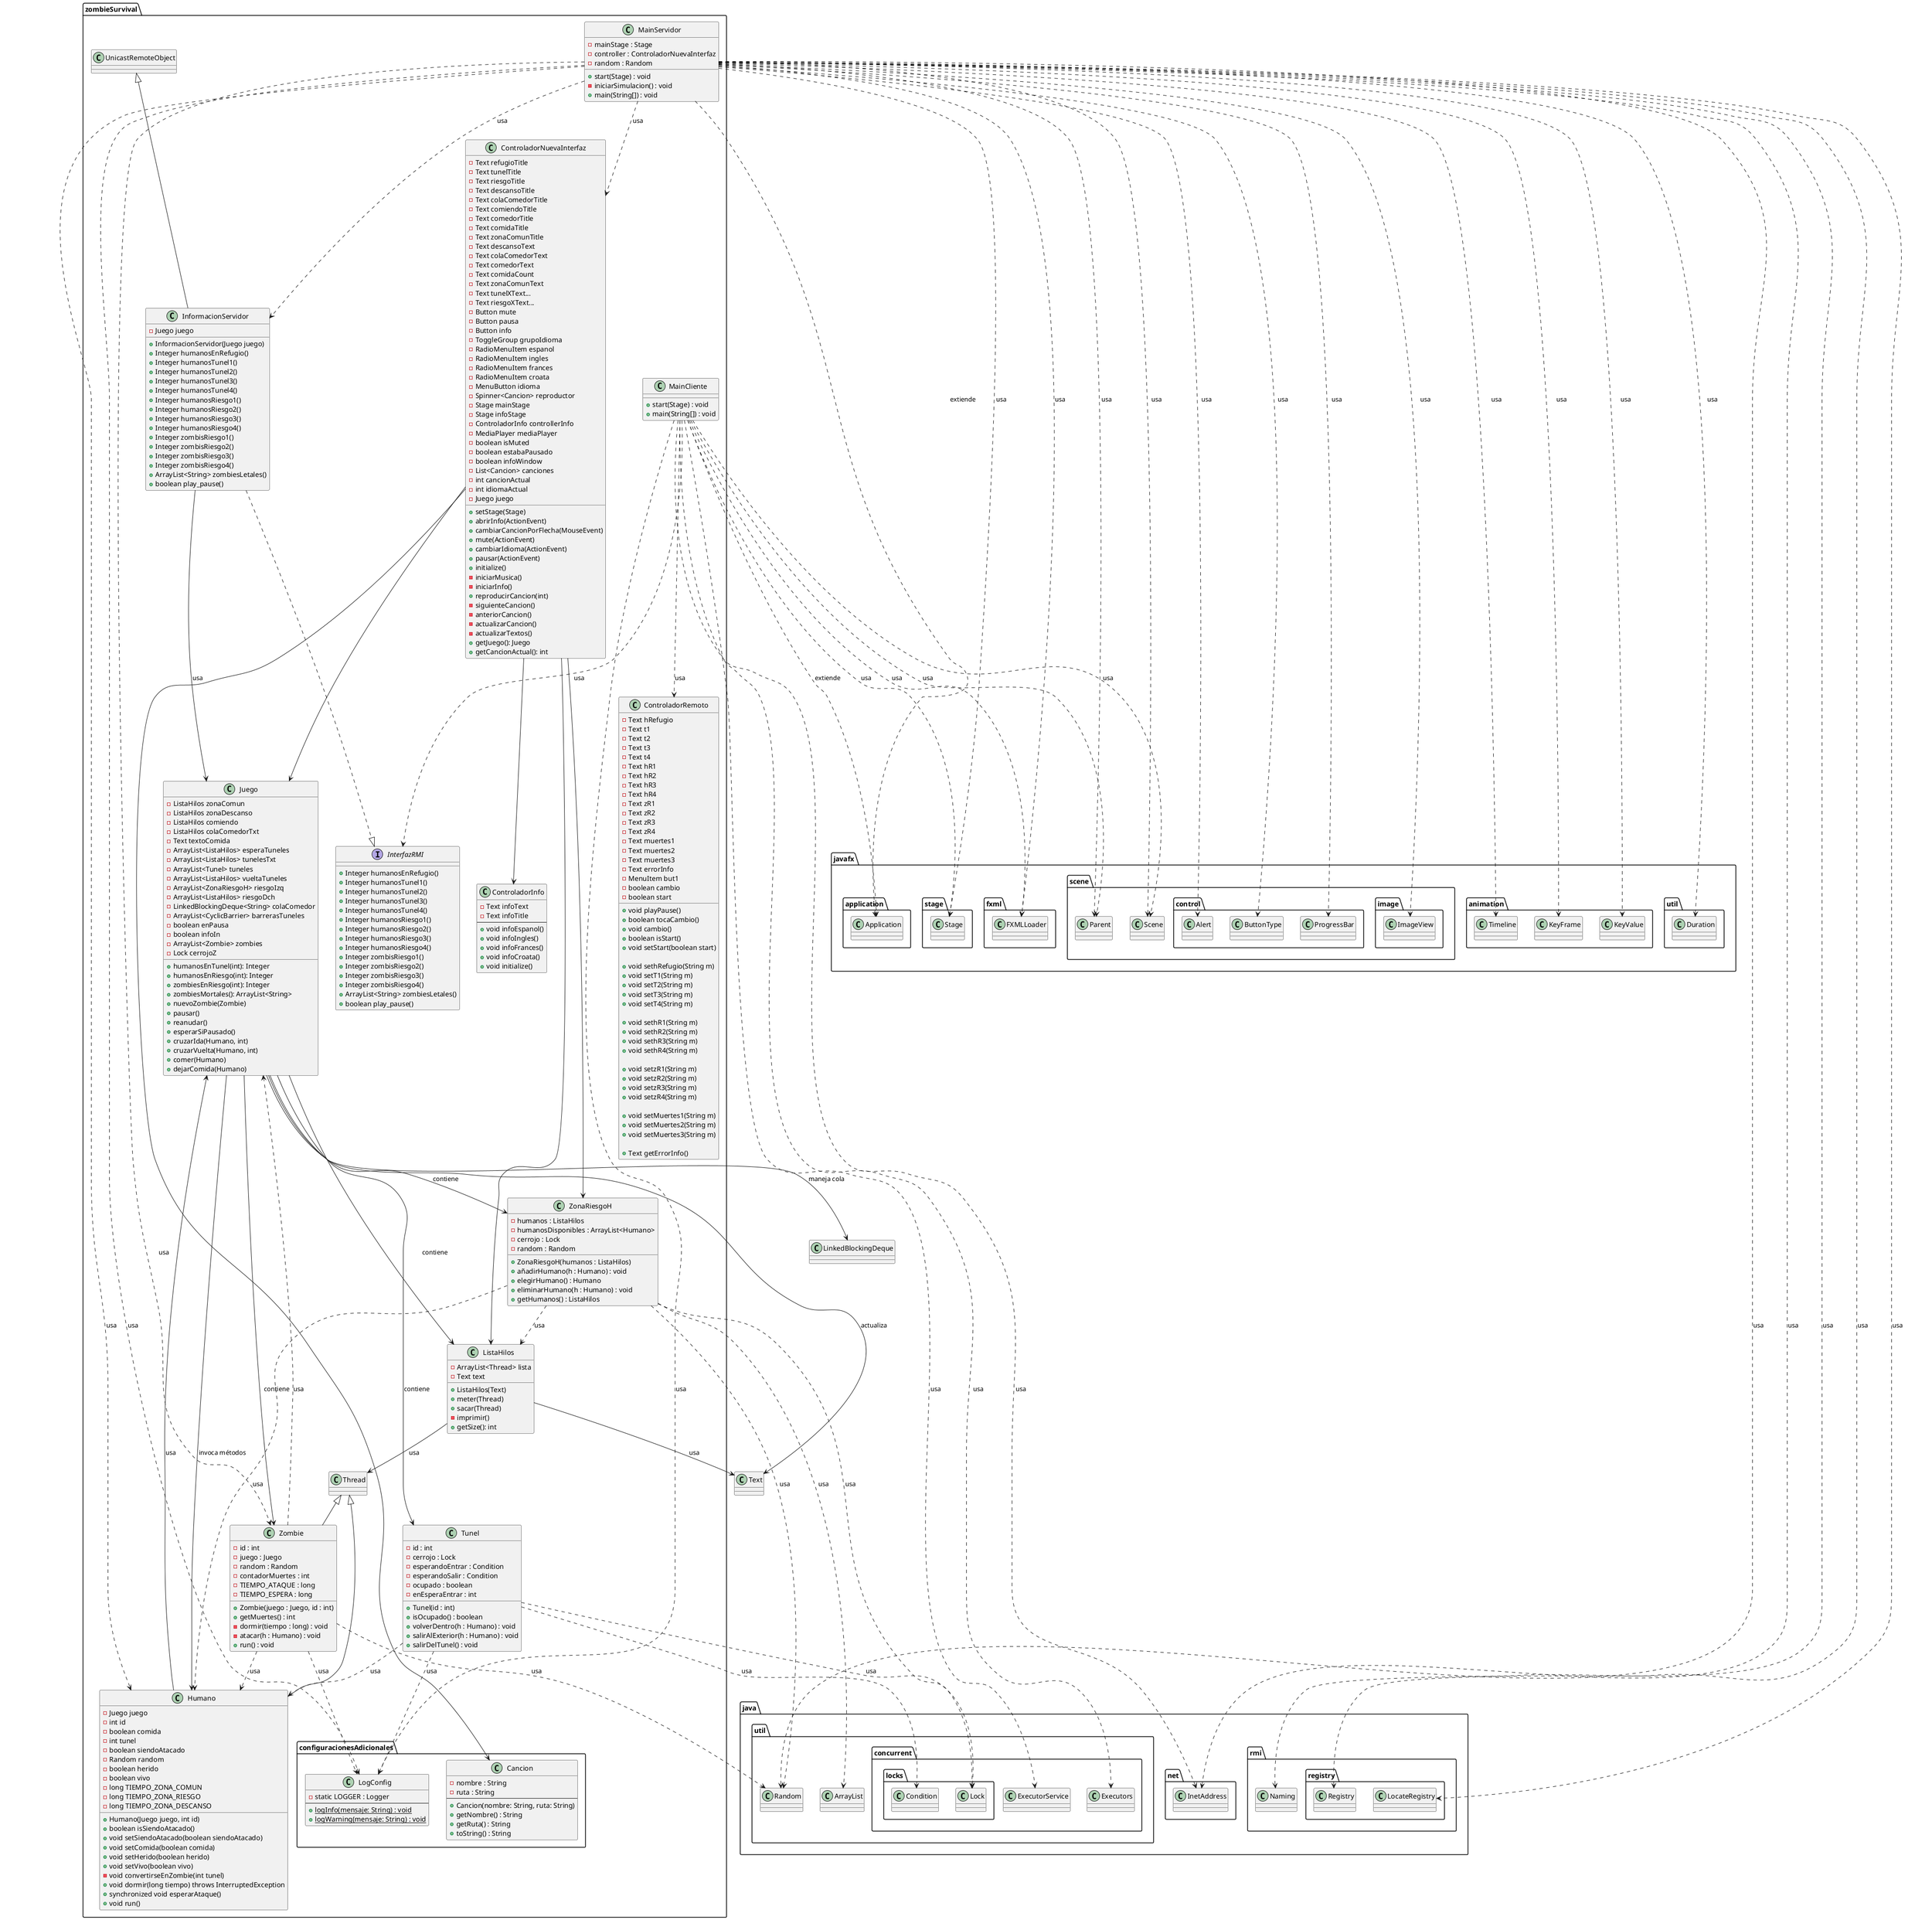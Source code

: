 @startuml

package zombieSurvival.configuracionesAdicionales {
    class Cancion {
        - nombre : String
        - ruta : String
        --
        + Cancion(nombre: String, ruta: String)
        + getNombre() : String
        + getRuta() : String
        + toString() : String
    }

    class LogConfig {
        - static LOGGER : Logger
        --
        {static} + logInfo(mensaje: String) : void
        {static} + logWarning(mensaje: String) : void
    }
}

package zombieSurvival {

    class ControladorInfo {
        - Text infoText
        - Text infoTitle
        --
        + void infoEspanol()
        + void infoIngles()
        + void infoFrances()
        + void infoCroata()
        + void initialize()
    }

    class ControladorNuevaInterfaz {
        - Text refugioTitle
        - Text tunelTitle
        - Text riesgoTitle
        - Text descansoTitle
        - Text colaComedorTitle
        - Text comiendoTitle
        - Text comedorTitle
        - Text comidaTitle
        - Text zonaComunTitle
        - Text descansoText
        - Text colaComedorText
        - Text comedorText
        - Text comidaCount
        - Text zonaComunText
        - Text tunelXText...
        - Text riesgoXText...
        - Button mute
        - Button pausa
        - Button info
        - ToggleGroup grupoIdioma
        - RadioMenuItem espanol
        - RadioMenuItem ingles
        - RadioMenuItem frances
        - RadioMenuItem croata
        - MenuButton idioma
        - Spinner<Cancion> reproductor
        - Stage mainStage
        - Stage infoStage
        - ControladorInfo controllerInfo
        - MediaPlayer mediaPlayer
        - boolean isMuted
        - boolean estabaPausado
        - boolean infoWindow
        - List<Cancion> canciones
        - int cancionActual
        - int idiomaActual
        - Juego juego

        + setStage(Stage)
        + abrirInfo(ActionEvent)
        + cambiarCancionPorFlecha(MouseEvent)
        + mute(ActionEvent)
        + cambiarIdioma(ActionEvent)
        + pausar(ActionEvent)
        + initialize()
        - iniciarMusica()
        - iniciarInfo()
        + reproducirCancion(int)
        - siguienteCancion()
        - anteriorCancion()
        - actualizarCancion()
        - actualizarTextos()
        + getJuego(): Juego
        + getCancionActual(): int
    }

    class ControladorRemoto {
        - Text hRefugio
        - Text t1
        - Text t2
        - Text t3
        - Text t4
        - Text hR1
        - Text hR2
        - Text hR3
        - Text hR4
        - Text zR1
        - Text zR2
        - Text zR3
        - Text zR4
        - Text muertes1
        - Text muertes2
        - Text muertes3
        - Text errorInfo
        - MenuItem but1
        - boolean cambio
        - boolean start

        + void playPause()
        + boolean tocaCambio()
        + void cambio()
        + boolean isStart()
        + void setStart(boolean start)

        + void sethRefugio(String m)
        + void setT1(String m)
        + void setT2(String m)
        + void setT3(String m)
        + void setT4(String m)

        + void sethR1(String m)
        + void sethR2(String m)
        + void sethR3(String m)
        + void sethR4(String m)

        + void setzR1(String m)
        + void setzR2(String m)
        + void setzR3(String m)
        + void setzR4(String m)

        + void setMuertes1(String m)
        + void setMuertes2(String m)
        + void setMuertes3(String m)

        + Text getErrorInfo()
    }

    class Humano extends Thread {
        - Juego juego
        - int id
        - boolean comida
        - int tunel
        - boolean siendoAtacado
        - Random random
        - boolean herido
        - boolean vivo
        - long TIEMPO_ZONA_COMUN
        - long TIEMPO_ZONA_RIESGO
        - long TIEMPO_ZONA_DESCANSO

        + Humano(Juego juego, int id)
        + boolean isSiendoAtacado()
        + void setSiendoAtacado(boolean siendoAtacado)
        + void setComida(boolean comida)
        + void setHerido(boolean herido)
        + void setVivo(boolean vivo)
        - void convertirseEnZombie(int tunel)
        + void dormir(long tiempo) throws InterruptedException
        + synchronized void esperarAtaque()
        + void run()
    }

    interface InterfazRMI {
        + Integer humanosEnRefugio()
        + Integer humanosTunel1()
        + Integer humanosTunel2()
        + Integer humanosTunel3()
        + Integer humanosTunel4()
        + Integer humanosRiesgo1()
        + Integer humanosRiesgo2()
        + Integer humanosRiesgo3()
        + Integer humanosRiesgo4()
        + Integer zombisRiesgo1()
        + Integer zombisRiesgo2()
        + Integer zombisRiesgo3()
        + Integer zombisRiesgo4()
        + ArrayList<String> zombiesLetales()
        + boolean play_pause()
    }

    class InformacionServidor extends UnicastRemoteObject {
        - Juego juego

        + InformacionServidor(Juego juego)
        + Integer humanosEnRefugio()
        + Integer humanosTunel1()
        + Integer humanosTunel2()
        + Integer humanosTunel3()
        + Integer humanosTunel4()
        + Integer humanosRiesgo1()
        + Integer humanosRiesgo2()
        + Integer humanosRiesgo3()
        + Integer humanosRiesgo4()
        + Integer zombisRiesgo1()
        + Integer zombisRiesgo2()
        + Integer zombisRiesgo3()
        + Integer zombisRiesgo4()
        + ArrayList<String> zombiesLetales()
        + boolean play_pause()
    }

    class Juego {
        - ListaHilos zonaComun
        - ListaHilos zonaDescanso
        - ListaHilos comiendo
        - ListaHilos colaComedorTxt
        - Text textoComida
        - ArrayList<ListaHilos> esperaTuneles
        - ArrayList<ListaHilos> tunelesTxt
        - ArrayList<Tunel> tuneles
        - ArrayList<ListaHilos> vueltaTuneles
        - ArrayList<ZonaRiesgoH> riesgoIzq
        - ArrayList<ListaHilos> riesgoDch
        - LinkedBlockingDeque<String> colaComedor
        - ArrayList<CyclicBarrier> barrerasTuneles
        - boolean enPausa
        - boolean infoIn
        - ArrayList<Zombie> zombies
        - Lock cerrojoZ
        + humanosEnTunel(int): Integer
        + humanosEnRiesgo(int): Integer
        + zombiesEnRiesgo(int): Integer
        + zombiesMortales(): ArrayList<String>
        + nuevoZombie(Zombie)
        + pausar()
        + reanudar()
        + esperarSiPausado()
        + cruzarIda(Humano, int)
        + cruzarVuelta(Humano, int)
        + comer(Humano)
        + dejarComida(Humano)
    }

    class ListaHilos {
        - ArrayList<Thread> lista
        - Text text
        + ListaHilos(Text)
        + meter(Thread)
        + sacar(Thread)
        - imprimir()
        + getSize(): int
    }

    class MainCliente {
        + start(Stage) : void
        + main(String[]) : void
    }

    class MainServidor {
        - mainStage : Stage
        - controller : ControladorNuevaInterfaz
        - random : Random
        + start(Stage) : void
        - iniciarSimulacion() : void
        + main(String[]) : void
    }

    class Tunel {
        - id : int
        - cerrojo : Lock
        - esperandoEntrar : Condition
        - esperandoSalir : Condition
        - ocupado : boolean
        - enEsperaEntrar : int
        + Tunel(id : int)
        + isOcupado() : boolean
        + volverDentro(h : Humano) : void
        + salirAlExterior(h : Humano) : void
        + salirDelTunel() : void
    }

    class Zombie extends Thread {
        - id : int
        - juego : Juego
        - random : Random
        - contadorMuertes : int
        - TIEMPO_ATAQUE : long
        - TIEMPO_ESPERA : long
        + Zombie(juego : Juego, id : int)
        + getMuertes() : int
        - dormir(tiempo : long) : void
        - atacar(h : Humano) : void
        + run() : void
    }

    class ZonaRiesgoH {
        - humanos : ListaHilos
        - humanosDisponibles : ArrayList<Humano>
        - cerrojo : Lock
        - random : Random
        + ZonaRiesgoH(humanos : ListaHilos)
        + añadirHumano(h : Humano) : void
        + elegirHumano() : Humano
        + eliminarHumano(h : Humano) : void
        + getHumanos() : ListaHilos
    }

}


ControladorNuevaInterfaz --> Juego
ControladorNuevaInterfaz --> ControladorInfo
ControladorNuevaInterfaz --> Cancion
ControladorNuevaInterfaz --> ListaHilos
ControladorNuevaInterfaz --> ZonaRiesgoH

Humano --> Juego : usa

InformacionServidor --> Juego : usa
InformacionServidor ..|> InterfazRMI

Juego --> ListaHilos : contiene
Juego --> Tunel : contiene
Juego --> ZonaRiesgoH : contiene
Juego --> Zombie : contiene
Juego --> Humano : invoca métodos
Juego --> "Text" : actualiza
Juego --> "LinkedBlockingDeque" : maneja cola

ListaHilos --> Thread : usa
ListaHilos --> Text : usa

MainCliente ..> javafx.application.Application : extiende
MainCliente ..> javafx.stage.Stage : usa
MainCliente ..> javafx.fxml.FXMLLoader : usa
MainCliente ..> javafx.scene.Parent : usa
MainCliente ..> javafx.scene.Scene : usa
MainCliente ..> java.util.concurrent.ExecutorService : usa
MainCliente ..> java.util.concurrent.Executors : usa
MainCliente ..> zombieSurvival.ControladorRemoto : usa
MainCliente ..> zombieSurvival.InterfazRMI : usa
MainCliente ..> zombieSurvival.configuracionesAdicionales.LogConfig : usa
MainCliente ..> java.net.InetAddress : usa

MainServidor ..> javafx.application.Application : extiende
MainServidor ..> javafx.stage.Stage : usa
MainServidor ..> javafx.fxml.FXMLLoader : usa
MainServidor ..> javafx.scene.Parent : usa
MainServidor ..> javafx.scene.Scene : usa
MainServidor ..> javafx.scene.control.Alert : usa
MainServidor ..> javafx.scene.control.ButtonType : usa
MainServidor ..> javafx.scene.control.ProgressBar : usa
MainServidor ..> javafx.scene.image.ImageView : usa
MainServidor ..> javafx.animation.Timeline : usa
MainServidor ..> javafx.animation.KeyFrame : usa
MainServidor ..> javafx.animation.KeyValue : usa
MainServidor ..> javafx.util.Duration : usa
MainServidor ..> java.rmi.registry.Registry : usa
MainServidor ..> java.rmi.registry.LocateRegistry : usa
MainServidor ..> java.net.InetAddress : usa
MainServidor ..> java.rmi.Naming : usa
MainServidor ..> java.util.Random : usa
MainServidor ..> zombieSurvival.ControladorNuevaInterfaz : usa
MainServidor ..> zombieSurvival.InformacionServidor : usa
MainServidor ..> zombieSurvival.Zombie : usa
MainServidor ..> zombieSurvival.Humano : usa
MainServidor ..> zombieSurvival.configuracionesAdicionales.LogConfig : usa

Tunel ..> java.util.concurrent.locks.Lock : usa
Tunel ..> java.util.concurrent.locks.Condition : usa
Tunel ..> zombieSurvival.Humano : usa
Tunel ..> zombieSurvival.configuracionesAdicionales.LogConfig : usa

Zombie ..> zombieSurvival.Juego : usa
Zombie ..> zombieSurvival.Humano : usa
Zombie ..> zombieSurvival.configuracionesAdicionales.LogConfig : usa
Zombie ..> java.util.Random : usa

ZonaRiesgoH ..> ListaHilos : usa
ZonaRiesgoH ..> Humano : usa
ZonaRiesgoH ..> java.util.concurrent.locks.Lock : usa
ZonaRiesgoH ..> java.util.Random : usa
ZonaRiesgoH ..> java.util.ArrayList : usa


@enduml